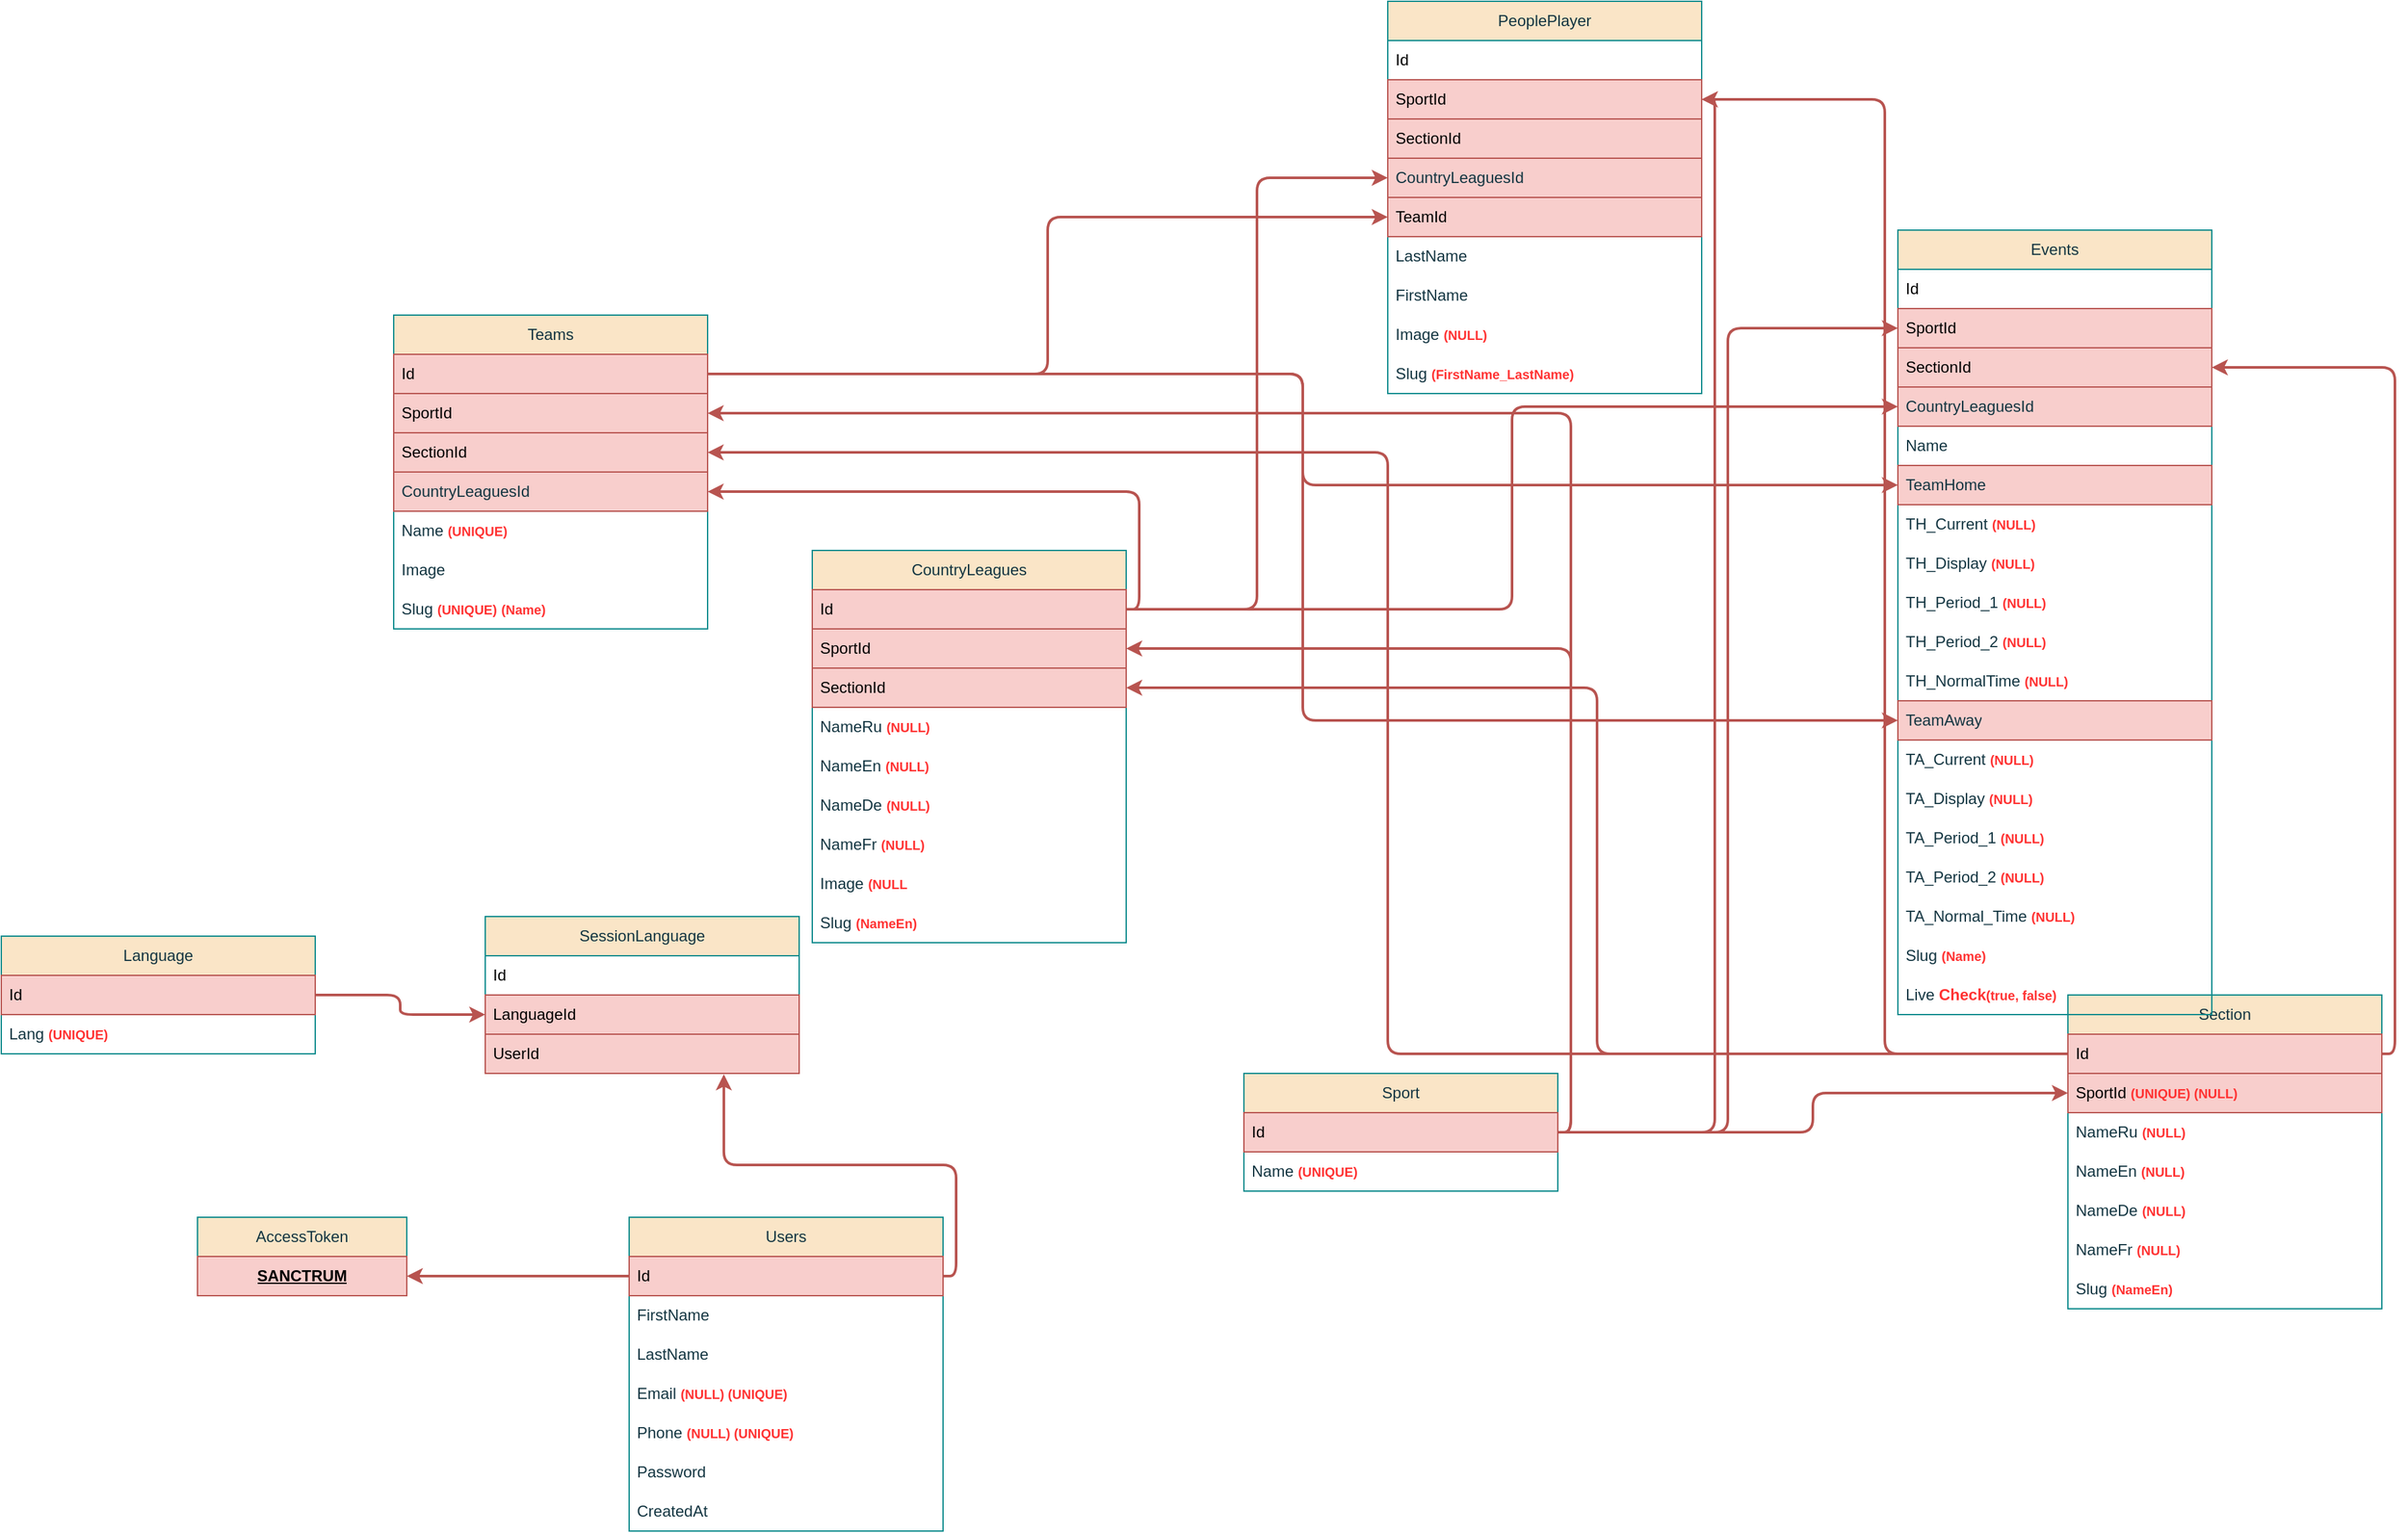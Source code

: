 <mxfile pages="4">
    <diagram name="Схема базы данных" id="Nvm6o8eVnUkGgK_n68C2">
        <mxGraphModel dx="3126" dy="1672" grid="1" gridSize="10" guides="1" tooltips="1" connect="1" arrows="1" fold="1" page="1" pageScale="1" pageWidth="827" pageHeight="1169" math="0" shadow="0">
            <root>
                <mxCell id="0"/>
                <mxCell id="1" parent="0"/>
                <mxCell id="F2bPdOTJsKotyRC2cCId-1" value="Users" style="swimlane;fontStyle=0;childLayout=stackLayout;horizontal=1;startSize=30;horizontalStack=0;resizeParent=1;resizeParentMax=0;resizeLast=0;collapsible=1;marginBottom=0;whiteSpace=wrap;html=1;labelBackgroundColor=none;fillColor=#FAE5C7;strokeColor=#0F8B8D;fontColor=#143642;" parent="1" vertex="1">
                    <mxGeometry x="-530" y="580" width="240" height="240" as="geometry"/>
                </mxCell>
                <mxCell id="F2bPdOTJsKotyRC2cCId-2" value="Id" style="text;strokeColor=#b85450;fillColor=#f8cecc;align=left;verticalAlign=middle;spacingLeft=4;spacingRight=4;overflow=hidden;points=[[0,0.5],[1,0.5]];portConstraint=eastwest;rotatable=0;whiteSpace=wrap;html=1;labelBackgroundColor=none;" parent="F2bPdOTJsKotyRC2cCId-1" vertex="1">
                    <mxGeometry y="30" width="240" height="30" as="geometry"/>
                </mxCell>
                <mxCell id="F2bPdOTJsKotyRC2cCId-3" value="FirstName" style="text;strokeColor=none;fillColor=none;align=left;verticalAlign=middle;spacingLeft=4;spacingRight=4;overflow=hidden;points=[[0,0.5],[1,0.5]];portConstraint=eastwest;rotatable=0;whiteSpace=wrap;html=1;labelBackgroundColor=none;fontColor=#143642;" parent="F2bPdOTJsKotyRC2cCId-1" vertex="1">
                    <mxGeometry y="60" width="240" height="30" as="geometry"/>
                </mxCell>
                <mxCell id="F2bPdOTJsKotyRC2cCId-4" value="LastName" style="text;strokeColor=none;fillColor=none;align=left;verticalAlign=middle;spacingLeft=4;spacingRight=4;overflow=hidden;points=[[0,0.5],[1,0.5]];portConstraint=eastwest;rotatable=0;whiteSpace=wrap;html=1;labelBackgroundColor=none;fontColor=#143642;" parent="F2bPdOTJsKotyRC2cCId-1" vertex="1">
                    <mxGeometry y="90" width="240" height="30" as="geometry"/>
                </mxCell>
                <mxCell id="F2bPdOTJsKotyRC2cCId-5" value="Email&amp;nbsp;&lt;b style=&quot;border-color: var(--border-color); color: rgb(255, 51, 51); font-size: 10px;&quot;&gt;(NULL)&amp;nbsp;&lt;/b&gt;&lt;b style=&quot;border-color: var(--border-color); color: rgb(255, 51, 51); font-size: 10px;&quot;&gt;(UNIQUE)&lt;/b&gt;" style="text;strokeColor=none;fillColor=none;align=left;verticalAlign=middle;spacingLeft=4;spacingRight=4;overflow=hidden;points=[[0,0.5],[1,0.5]];portConstraint=eastwest;rotatable=0;whiteSpace=wrap;html=1;labelBackgroundColor=none;fontColor=#143642;" parent="F2bPdOTJsKotyRC2cCId-1" vertex="1">
                    <mxGeometry y="120" width="240" height="30" as="geometry"/>
                </mxCell>
                <mxCell id="F2bPdOTJsKotyRC2cCId-6" value="Phone &lt;font color=&quot;#ff3333&quot; style=&quot;font-size: 10px;&quot;&gt;&lt;b&gt;(NULL)&amp;nbsp;&lt;/b&gt;&lt;/font&gt;&lt;b style=&quot;border-color: var(--border-color); color: rgb(255, 51, 51); font-size: 10px;&quot;&gt;(UNIQUE)&lt;/b&gt;" style="text;strokeColor=none;fillColor=none;align=left;verticalAlign=middle;spacingLeft=4;spacingRight=4;overflow=hidden;points=[[0,0.5],[1,0.5]];portConstraint=eastwest;rotatable=0;whiteSpace=wrap;html=1;labelBackgroundColor=none;fontColor=#143642;" parent="F2bPdOTJsKotyRC2cCId-1" vertex="1">
                    <mxGeometry y="150" width="240" height="30" as="geometry"/>
                </mxCell>
                <mxCell id="F2bPdOTJsKotyRC2cCId-8" value="Password" style="text;strokeColor=none;fillColor=none;align=left;verticalAlign=middle;spacingLeft=4;spacingRight=4;overflow=hidden;points=[[0,0.5],[1,0.5]];portConstraint=eastwest;rotatable=0;whiteSpace=wrap;html=1;labelBackgroundColor=none;fontColor=#143642;" parent="F2bPdOTJsKotyRC2cCId-1" vertex="1">
                    <mxGeometry y="180" width="240" height="30" as="geometry"/>
                </mxCell>
                <mxCell id="F2bPdOTJsKotyRC2cCId-10" value="CreatedAt" style="text;strokeColor=none;fillColor=none;align=left;verticalAlign=middle;spacingLeft=4;spacingRight=4;overflow=hidden;points=[[0,0.5],[1,0.5]];portConstraint=eastwest;rotatable=0;whiteSpace=wrap;html=1;labelBackgroundColor=none;fontColor=#143642;" parent="F2bPdOTJsKotyRC2cCId-1" vertex="1">
                    <mxGeometry y="210" width="240" height="30" as="geometry"/>
                </mxCell>
                <mxCell id="F2bPdOTJsKotyRC2cCId-11" value="AccessToken" style="swimlane;fontStyle=0;childLayout=stackLayout;horizontal=1;startSize=30;horizontalStack=0;resizeParent=1;resizeParentMax=0;resizeLast=0;collapsible=1;marginBottom=0;whiteSpace=wrap;html=1;labelBackgroundColor=none;fillColor=#FAE5C7;strokeColor=#0F8B8D;fontColor=#143642;" parent="1" vertex="1">
                    <mxGeometry x="-860" y="580" width="160" height="60" as="geometry"/>
                </mxCell>
                <mxCell id="F2bPdOTJsKotyRC2cCId-12" value="&lt;b&gt;&lt;u&gt;SANCTRUM&lt;/u&gt;&lt;/b&gt;" style="text;strokeColor=#b85450;fillColor=#f8cecc;align=center;verticalAlign=middle;spacingLeft=4;spacingRight=4;overflow=hidden;points=[[0,0.5],[1,0.5]];portConstraint=eastwest;rotatable=0;whiteSpace=wrap;html=1;labelBackgroundColor=none;" parent="F2bPdOTJsKotyRC2cCId-11" vertex="1">
                    <mxGeometry y="30" width="160" height="30" as="geometry"/>
                </mxCell>
                <mxCell id="F2bPdOTJsKotyRC2cCId-21" style="edgeStyle=orthogonalEdgeStyle;rounded=0;orthogonalLoop=1;jettySize=auto;html=1;exitX=0;exitY=0.5;exitDx=0;exitDy=0;entryX=1;entryY=0.75;entryDx=0;entryDy=0;strokeColor=#b85450;fontColor=#143642;fillColor=#f8cecc;strokeWidth=2;" parent="1" source="F2bPdOTJsKotyRC2cCId-2" target="F2bPdOTJsKotyRC2cCId-11" edge="1">
                    <mxGeometry relative="1" as="geometry"/>
                </mxCell>
                <mxCell id="dfFzqWkU713ZOe9GPq0m-2" value="CountryLeagues" style="swimlane;fontStyle=0;childLayout=stackLayout;horizontal=1;startSize=30;horizontalStack=0;resizeParent=1;resizeParentMax=0;resizeLast=0;collapsible=1;marginBottom=0;whiteSpace=wrap;html=1;labelBackgroundColor=none;fillColor=#FAE5C7;strokeColor=#0F8B8D;fontColor=#143642;" parent="1" vertex="1">
                    <mxGeometry x="-390" y="70" width="240" height="300" as="geometry"/>
                </mxCell>
                <mxCell id="dfFzqWkU713ZOe9GPq0m-3" value="Id" style="text;strokeColor=#b85450;fillColor=#f8cecc;align=left;verticalAlign=middle;spacingLeft=4;spacingRight=4;overflow=hidden;points=[[0,0.5],[1,0.5]];portConstraint=eastwest;rotatable=0;whiteSpace=wrap;html=1;labelBackgroundColor=none;" parent="dfFzqWkU713ZOe9GPq0m-2" vertex="1">
                    <mxGeometry y="30" width="240" height="30" as="geometry"/>
                </mxCell>
                <mxCell id="61" value="SportId" style="text;strokeColor=#b85450;fillColor=#f8cecc;align=left;verticalAlign=middle;spacingLeft=4;spacingRight=4;overflow=hidden;points=[[0,0.5],[1,0.5]];portConstraint=eastwest;rotatable=0;whiteSpace=wrap;html=1;labelBackgroundColor=none;" parent="dfFzqWkU713ZOe9GPq0m-2" vertex="1">
                    <mxGeometry y="60" width="240" height="30" as="geometry"/>
                </mxCell>
                <mxCell id="38" value="SectionId" style="text;strokeColor=#b85450;fillColor=#f8cecc;align=left;verticalAlign=middle;spacingLeft=4;spacingRight=4;overflow=hidden;points=[[0,0.5],[1,0.5]];portConstraint=eastwest;rotatable=0;whiteSpace=wrap;html=1;labelBackgroundColor=none;" parent="dfFzqWkU713ZOe9GPq0m-2" vertex="1">
                    <mxGeometry y="90" width="240" height="30" as="geometry"/>
                </mxCell>
                <mxCell id="dfFzqWkU713ZOe9GPq0m-4" value="NameRu&amp;nbsp;&lt;b style=&quot;border-color: var(--border-color); color: rgb(255, 51, 51); font-size: 10px;&quot;&gt;(NULL)&lt;/b&gt;" style="text;strokeColor=none;fillColor=none;align=left;verticalAlign=middle;spacingLeft=4;spacingRight=4;overflow=hidden;points=[[0,0.5],[1,0.5]];portConstraint=eastwest;rotatable=0;whiteSpace=wrap;html=1;labelBackgroundColor=none;fontColor=#143642;" parent="dfFzqWkU713ZOe9GPq0m-2" vertex="1">
                    <mxGeometry y="120" width="240" height="30" as="geometry"/>
                </mxCell>
                <mxCell id="dfFzqWkU713ZOe9GPq0m-12" value="NameEn&amp;nbsp;&lt;b style=&quot;border-color: var(--border-color); color: rgb(255, 51, 51); font-size: 10px;&quot;&gt;(NULL)&lt;/b&gt;" style="text;strokeColor=none;fillColor=none;align=left;verticalAlign=middle;spacingLeft=4;spacingRight=4;overflow=hidden;points=[[0,0.5],[1,0.5]];portConstraint=eastwest;rotatable=0;whiteSpace=wrap;html=1;labelBackgroundColor=none;fontColor=#143642;" parent="dfFzqWkU713ZOe9GPq0m-2" vertex="1">
                    <mxGeometry y="150" width="240" height="30" as="geometry"/>
                </mxCell>
                <mxCell id="80" value="NameDe&amp;nbsp;&lt;b style=&quot;border-color: var(--border-color); color: rgb(255, 51, 51); font-size: 10px;&quot;&gt;(NULL)&lt;/b&gt;" style="text;strokeColor=none;fillColor=none;align=left;verticalAlign=middle;spacingLeft=4;spacingRight=4;overflow=hidden;points=[[0,0.5],[1,0.5]];portConstraint=eastwest;rotatable=0;whiteSpace=wrap;html=1;labelBackgroundColor=none;fontColor=#143642;" vertex="1" parent="dfFzqWkU713ZOe9GPq0m-2">
                    <mxGeometry y="180" width="240" height="30" as="geometry"/>
                </mxCell>
                <mxCell id="81" value="NameFr&amp;nbsp;&lt;b style=&quot;border-color: var(--border-color); color: rgb(255, 51, 51); font-size: 10px;&quot;&gt;(NULL)&lt;/b&gt;" style="text;strokeColor=none;fillColor=none;align=left;verticalAlign=middle;spacingLeft=4;spacingRight=4;overflow=hidden;points=[[0,0.5],[1,0.5]];portConstraint=eastwest;rotatable=0;whiteSpace=wrap;html=1;labelBackgroundColor=none;fontColor=#143642;" vertex="1" parent="dfFzqWkU713ZOe9GPq0m-2">
                    <mxGeometry y="210" width="240" height="30" as="geometry"/>
                </mxCell>
                <mxCell id="dfFzqWkU713ZOe9GPq0m-5" value="Image&amp;nbsp;&lt;b style=&quot;border-color: var(--border-color); color: rgb(255, 51, 51); font-size: 10px;&quot;&gt;(NULL&lt;/b&gt;" style="text;strokeColor=none;fillColor=none;align=left;verticalAlign=middle;spacingLeft=4;spacingRight=4;overflow=hidden;points=[[0,0.5],[1,0.5]];portConstraint=eastwest;rotatable=0;whiteSpace=wrap;html=1;labelBackgroundColor=none;fontColor=#143642;" parent="dfFzqWkU713ZOe9GPq0m-2" vertex="1">
                    <mxGeometry y="240" width="240" height="30" as="geometry"/>
                </mxCell>
                <mxCell id="dfFzqWkU713ZOe9GPq0m-13" value="Slug&amp;nbsp;&lt;b style=&quot;border-color: var(--border-color); color: rgb(255, 51, 51); font-size: 10px;&quot;&gt;(NameEn)&lt;/b&gt;" style="text;strokeColor=none;fillColor=none;align=left;verticalAlign=middle;spacingLeft=4;spacingRight=4;overflow=hidden;points=[[0,0.5],[1,0.5]];portConstraint=eastwest;rotatable=0;whiteSpace=wrap;html=1;labelBackgroundColor=none;fontColor=#143642;" parent="dfFzqWkU713ZOe9GPq0m-2" vertex="1">
                    <mxGeometry y="270" width="240" height="30" as="geometry"/>
                </mxCell>
                <mxCell id="2" value="Section" style="swimlane;fontStyle=0;childLayout=stackLayout;horizontal=1;startSize=30;horizontalStack=0;resizeParent=1;resizeParentMax=0;resizeLast=0;collapsible=1;marginBottom=0;whiteSpace=wrap;html=1;labelBackgroundColor=none;fillColor=#FAE5C7;strokeColor=#0F8B8D;fontColor=#143642;" parent="1" vertex="1">
                    <mxGeometry x="570" y="410" width="240" height="240" as="geometry"/>
                </mxCell>
                <mxCell id="3" value="Id" style="text;align=left;verticalAlign=middle;spacingLeft=4;spacingRight=4;overflow=hidden;points=[[0,0.5],[1,0.5]];portConstraint=eastwest;rotatable=0;whiteSpace=wrap;html=1;labelBackgroundColor=none;fillColor=#f8cecc;strokeColor=#b85450;" parent="2" vertex="1">
                    <mxGeometry y="30" width="240" height="30" as="geometry"/>
                </mxCell>
                <mxCell id="25" value="SportId&amp;nbsp;&lt;b style=&quot;border-color: var(--border-color); color: rgb(255, 51, 51); font-size: 10px;&quot;&gt;(UNIQUE) (NULL)&lt;/b&gt;" style="text;strokeColor=#b85450;fillColor=#f8cecc;align=left;verticalAlign=middle;spacingLeft=4;spacingRight=4;overflow=hidden;points=[[0,0.5],[1,0.5]];portConstraint=eastwest;rotatable=0;whiteSpace=wrap;html=1;labelBackgroundColor=none;" parent="2" vertex="1">
                    <mxGeometry y="60" width="240" height="30" as="geometry"/>
                </mxCell>
                <mxCell id="5" value="NameRu&amp;nbsp;&lt;b style=&quot;border-color: var(--border-color); color: rgb(255, 51, 51); font-size: 10px;&quot;&gt;(NULL)&lt;/b&gt;" style="text;strokeColor=none;fillColor=none;align=left;verticalAlign=middle;spacingLeft=4;spacingRight=4;overflow=hidden;points=[[0,0.5],[1,0.5]];portConstraint=eastwest;rotatable=0;whiteSpace=wrap;html=1;labelBackgroundColor=none;fontColor=#143642;" parent="2" vertex="1">
                    <mxGeometry y="90" width="240" height="30" as="geometry"/>
                </mxCell>
                <mxCell id="8" value="NameEn&amp;nbsp;&lt;b style=&quot;border-color: var(--border-color); color: rgb(255, 51, 51); font-size: 10px;&quot;&gt;(NULL)&lt;/b&gt;" style="text;strokeColor=none;fillColor=none;align=left;verticalAlign=middle;spacingLeft=4;spacingRight=4;overflow=hidden;points=[[0,0.5],[1,0.5]];portConstraint=eastwest;rotatable=0;whiteSpace=wrap;html=1;labelBackgroundColor=none;fontColor=#143642;" parent="2" vertex="1">
                    <mxGeometry y="120" width="240" height="30" as="geometry"/>
                </mxCell>
                <mxCell id="10" value="NameDe&amp;nbsp;&lt;b style=&quot;border-color: var(--border-color); color: rgb(255, 51, 51); font-size: 10px;&quot;&gt;(NULL)&lt;/b&gt;" style="text;strokeColor=none;fillColor=none;align=left;verticalAlign=middle;spacingLeft=4;spacingRight=4;overflow=hidden;points=[[0,0.5],[1,0.5]];portConstraint=eastwest;rotatable=0;whiteSpace=wrap;html=1;labelBackgroundColor=none;fontColor=#143642;" parent="2" vertex="1">
                    <mxGeometry y="150" width="240" height="30" as="geometry"/>
                </mxCell>
                <mxCell id="9" value="NameFr&amp;nbsp;&lt;b style=&quot;border-color: var(--border-color); color: rgb(255, 51, 51); font-size: 10px;&quot;&gt;(NULL)&lt;/b&gt;" style="text;strokeColor=none;fillColor=none;align=left;verticalAlign=middle;spacingLeft=4;spacingRight=4;overflow=hidden;points=[[0,0.5],[1,0.5]];portConstraint=eastwest;rotatable=0;whiteSpace=wrap;html=1;labelBackgroundColor=none;fontColor=#143642;" parent="2" vertex="1">
                    <mxGeometry y="180" width="240" height="30" as="geometry"/>
                </mxCell>
                <mxCell id="7" value="Slug&amp;nbsp;&lt;b style=&quot;border-color: var(--border-color); color: rgb(255, 51, 51); font-size: 10px;&quot;&gt;(NameEn)&lt;/b&gt;" style="text;strokeColor=none;fillColor=none;align=left;verticalAlign=middle;spacingLeft=4;spacingRight=4;overflow=hidden;points=[[0,0.5],[1,0.5]];portConstraint=eastwest;rotatable=0;whiteSpace=wrap;html=1;labelBackgroundColor=none;fontColor=#143642;" parent="2" vertex="1">
                    <mxGeometry y="210" width="240" height="30" as="geometry"/>
                </mxCell>
                <mxCell id="11" value="Language" style="swimlane;fontStyle=0;childLayout=stackLayout;horizontal=1;startSize=30;horizontalStack=0;resizeParent=1;resizeParentMax=0;resizeLast=0;collapsible=1;marginBottom=0;whiteSpace=wrap;html=1;labelBackgroundColor=none;fillColor=#FAE5C7;strokeColor=#0F8B8D;fontColor=#143642;" parent="1" vertex="1">
                    <mxGeometry x="-1010" y="365" width="240" height="90" as="geometry"/>
                </mxCell>
                <mxCell id="12" value="Id" style="text;strokeColor=#b85450;fillColor=#f8cecc;align=left;verticalAlign=middle;spacingLeft=4;spacingRight=4;overflow=hidden;points=[[0,0.5],[1,0.5]];portConstraint=eastwest;rotatable=0;whiteSpace=wrap;html=1;labelBackgroundColor=none;" parent="11" vertex="1">
                    <mxGeometry y="30" width="240" height="30" as="geometry"/>
                </mxCell>
                <mxCell id="13" value="Lang&amp;nbsp;&lt;b style=&quot;border-color: var(--border-color); color: rgb(255, 51, 51); font-size: 10px;&quot;&gt;(UNIQUE)&lt;/b&gt;" style="text;strokeColor=none;fillColor=none;align=left;verticalAlign=middle;spacingLeft=4;spacingRight=4;overflow=hidden;points=[[0,0.5],[1,0.5]];portConstraint=eastwest;rotatable=0;whiteSpace=wrap;html=1;labelBackgroundColor=none;fontColor=#143642;" parent="11" vertex="1">
                    <mxGeometry y="60" width="240" height="30" as="geometry"/>
                </mxCell>
                <mxCell id="27" style="edgeStyle=elbowEdgeStyle;html=1;exitX=1;exitY=0.5;exitDx=0;exitDy=0;entryX=0;entryY=0.5;entryDx=0;entryDy=0;fillColor=#f8cecc;strokeColor=#b85450;strokeWidth=2;" parent="1" source="18" target="25" edge="1">
                    <mxGeometry relative="1" as="geometry"/>
                </mxCell>
                <mxCell id="62" style="edgeStyle=orthogonalEdgeStyle;html=1;exitX=1;exitY=0.5;exitDx=0;exitDy=0;entryX=1;entryY=0.5;entryDx=0;entryDy=0;fillColor=#f8cecc;strokeColor=#b85450;strokeWidth=2;" parent="1" source="18" target="61" edge="1">
                    <mxGeometry relative="1" as="geometry"/>
                </mxCell>
                <mxCell id="63" style="edgeStyle=orthogonalEdgeStyle;html=1;exitX=1;exitY=0.5;exitDx=0;exitDy=0;entryX=0;entryY=0.5;entryDx=0;entryDy=0;fillColor=#f8cecc;strokeColor=#b85450;strokeWidth=2;" parent="1" source="18" target="60" edge="1">
                    <mxGeometry relative="1" as="geometry"/>
                </mxCell>
                <mxCell id="65" style="edgeStyle=orthogonalEdgeStyle;html=1;exitX=1;exitY=0.5;exitDx=0;exitDy=0;entryX=1;entryY=0.5;entryDx=0;entryDy=0;fillColor=#f8cecc;strokeColor=#b85450;strokeWidth=2;" parent="1" source="18" target="64" edge="1">
                    <mxGeometry relative="1" as="geometry"/>
                </mxCell>
                <mxCell id="18" value="Sport" style="swimlane;fontStyle=0;childLayout=stackLayout;horizontal=1;startSize=30;horizontalStack=0;resizeParent=1;resizeParentMax=0;resizeLast=0;collapsible=1;marginBottom=0;whiteSpace=wrap;html=1;labelBackgroundColor=none;fillColor=#FAE5C7;strokeColor=#0F8B8D;fontColor=#143642;" parent="1" vertex="1">
                    <mxGeometry x="-60" y="470" width="240" height="90" as="geometry"/>
                </mxCell>
                <mxCell id="19" value="Id" style="text;strokeColor=#b85450;fillColor=#f8cecc;align=left;verticalAlign=middle;spacingLeft=4;spacingRight=4;overflow=hidden;points=[[0,0.5],[1,0.5]];portConstraint=eastwest;rotatable=0;whiteSpace=wrap;html=1;labelBackgroundColor=none;" parent="18" vertex="1">
                    <mxGeometry y="30" width="240" height="30" as="geometry"/>
                </mxCell>
                <mxCell id="20" value="Name&amp;nbsp;&lt;b style=&quot;border-color: var(--border-color); color: rgb(255, 51, 51); font-size: 10px;&quot;&gt;(UNIQUE)&lt;/b&gt;" style="text;strokeColor=none;fillColor=none;align=left;verticalAlign=middle;spacingLeft=4;spacingRight=4;overflow=hidden;points=[[0,0.5],[1,0.5]];portConstraint=eastwest;rotatable=0;whiteSpace=wrap;html=1;labelBackgroundColor=none;fontColor=#143642;" parent="18" vertex="1">
                    <mxGeometry y="60" width="240" height="30" as="geometry"/>
                </mxCell>
                <mxCell id="28" value="SessionLanguage" style="swimlane;fontStyle=0;childLayout=stackLayout;horizontal=1;startSize=30;horizontalStack=0;resizeParent=1;resizeParentMax=0;resizeLast=0;collapsible=1;marginBottom=0;whiteSpace=wrap;html=1;labelBackgroundColor=none;fillColor=#FAE5C7;strokeColor=#0F8B8D;fontColor=#143642;" parent="1" vertex="1">
                    <mxGeometry x="-640" y="350" width="240" height="120" as="geometry"/>
                </mxCell>
                <mxCell id="29" value="Id" style="text;align=left;verticalAlign=middle;spacingLeft=4;spacingRight=4;overflow=hidden;points=[[0,0.5],[1,0.5]];portConstraint=eastwest;rotatable=0;whiteSpace=wrap;html=1;labelBackgroundColor=none;" parent="28" vertex="1">
                    <mxGeometry y="30" width="240" height="30" as="geometry"/>
                </mxCell>
                <mxCell id="30" value="LanguageId" style="text;strokeColor=#b85450;fillColor=#f8cecc;align=left;verticalAlign=middle;spacingLeft=4;spacingRight=4;overflow=hidden;points=[[0,0.5],[1,0.5]];portConstraint=eastwest;rotatable=0;whiteSpace=wrap;html=1;labelBackgroundColor=none;" parent="28" vertex="1">
                    <mxGeometry y="60" width="240" height="30" as="geometry"/>
                </mxCell>
                <mxCell id="34" value="UserId" style="text;strokeColor=#b85450;fillColor=#f8cecc;align=left;verticalAlign=middle;spacingLeft=4;spacingRight=4;overflow=hidden;points=[[0,0.5],[1,0.5]];portConstraint=eastwest;rotatable=0;whiteSpace=wrap;html=1;labelBackgroundColor=none;" parent="28" vertex="1">
                    <mxGeometry y="90" width="240" height="30" as="geometry"/>
                </mxCell>
                <mxCell id="35" style="edgeStyle=elbowEdgeStyle;html=1;exitX=1;exitY=0.5;exitDx=0;exitDy=0;entryX=0;entryY=0.5;entryDx=0;entryDy=0;fillColor=#f8cecc;strokeColor=#b85450;strokeWidth=2;" parent="1" source="12" target="30" edge="1">
                    <mxGeometry relative="1" as="geometry"/>
                </mxCell>
                <mxCell id="37" style="edgeStyle=orthogonalEdgeStyle;html=1;exitX=1;exitY=0.5;exitDx=0;exitDy=0;entryX=0.76;entryY=1.021;entryDx=0;entryDy=0;entryPerimeter=0;fillColor=#f8cecc;strokeColor=#b85450;strokeWidth=2;" parent="1" source="F2bPdOTJsKotyRC2cCId-2" target="34" edge="1">
                    <mxGeometry relative="1" as="geometry">
                        <mxPoint x="-130" y="625" as="targetPoint"/>
                    </mxGeometry>
                </mxCell>
                <mxCell id="40" value="Events" style="swimlane;fontStyle=0;childLayout=stackLayout;horizontal=1;startSize=30;horizontalStack=0;resizeParent=1;resizeParentMax=0;resizeLast=0;collapsible=1;marginBottom=0;whiteSpace=wrap;html=1;labelBackgroundColor=none;fillColor=#FAE5C7;strokeColor=#0F8B8D;fontColor=#143642;" parent="1" vertex="1">
                    <mxGeometry x="440" y="-175" width="240" height="600" as="geometry"/>
                </mxCell>
                <mxCell id="41" value="Id" style="text;align=left;verticalAlign=middle;spacingLeft=4;spacingRight=4;overflow=hidden;points=[[0,0.5],[1,0.5]];portConstraint=eastwest;rotatable=0;whiteSpace=wrap;html=1;labelBackgroundColor=none;" parent="40" vertex="1">
                    <mxGeometry y="30" width="240" height="30" as="geometry"/>
                </mxCell>
                <mxCell id="60" value="SportId" style="text;strokeColor=#b85450;fillColor=#f8cecc;align=left;verticalAlign=middle;spacingLeft=4;spacingRight=4;overflow=hidden;points=[[0,0.5],[1,0.5]];portConstraint=eastwest;rotatable=0;whiteSpace=wrap;html=1;labelBackgroundColor=none;" parent="40" vertex="1">
                    <mxGeometry y="60" width="240" height="30" as="geometry"/>
                </mxCell>
                <mxCell id="42" value="SectionId" style="text;strokeColor=#b85450;fillColor=#f8cecc;align=left;verticalAlign=middle;spacingLeft=4;spacingRight=4;overflow=hidden;points=[[0,0.5],[1,0.5]];portConstraint=eastwest;rotatable=0;whiteSpace=wrap;html=1;labelBackgroundColor=none;" parent="40" vertex="1">
                    <mxGeometry y="90" width="240" height="30" as="geometry"/>
                </mxCell>
                <mxCell id="pPv2Nf8KIvKuIi2E_ghU-100" value="&lt;span style=&quot;color: rgb(20, 54, 66); text-align: center;&quot;&gt;CountryLeaguesId&lt;/span&gt;" style="text;strokeColor=#b85450;fillColor=#f8cecc;align=left;verticalAlign=middle;spacingLeft=4;spacingRight=4;overflow=hidden;points=[[0,0.5],[1,0.5]];portConstraint=eastwest;rotatable=0;whiteSpace=wrap;html=1;labelBackgroundColor=none;" vertex="1" parent="40">
                    <mxGeometry y="120" width="240" height="30" as="geometry"/>
                </mxCell>
                <mxCell id="43" value="Name" style="text;strokeColor=none;fillColor=none;align=left;verticalAlign=middle;spacingLeft=4;spacingRight=4;overflow=hidden;points=[[0,0.5],[1,0.5]];portConstraint=eastwest;rotatable=0;whiteSpace=wrap;html=1;labelBackgroundColor=none;fontColor=#143642;" parent="40" vertex="1">
                    <mxGeometry y="150" width="240" height="30" as="geometry"/>
                </mxCell>
                <mxCell id="48" value="&lt;span style=&quot;color: rgb(20, 54, 66); text-align: center;&quot;&gt;TeamHome&lt;/span&gt;" style="text;strokeColor=#b85450;fillColor=#f8cecc;align=left;verticalAlign=middle;spacingLeft=4;spacingRight=4;overflow=hidden;points=[[0,0.5],[1,0.5]];portConstraint=eastwest;rotatable=0;whiteSpace=wrap;html=1;labelBackgroundColor=none;" parent="40" vertex="1">
                    <mxGeometry y="180" width="240" height="30" as="geometry"/>
                </mxCell>
                <mxCell id="pPv2Nf8KIvKuIi2E_ghU-86" value="TH_Current&lt;b style=&quot;border-color: var(--border-color);&quot;&gt;&lt;font style=&quot;border-color: var(--border-color);&quot; color=&quot;#ff3333&quot;&gt;&amp;nbsp;&lt;font style=&quot;border-color: var(--border-color); font-size: 10px;&quot;&gt;(NULL)&lt;/font&gt;&lt;/font&gt;&lt;/b&gt;" style="text;strokeColor=none;fillColor=none;align=left;verticalAlign=middle;spacingLeft=4;spacingRight=4;overflow=hidden;points=[[0,0.5],[1,0.5]];portConstraint=eastwest;rotatable=0;whiteSpace=wrap;html=1;labelBackgroundColor=none;fontColor=#143642;" vertex="1" parent="40">
                    <mxGeometry y="210" width="240" height="30" as="geometry"/>
                </mxCell>
                <mxCell id="pPv2Nf8KIvKuIi2E_ghU-87" value="TH_Display&amp;nbsp;&lt;b style=&quot;border-color: var(--border-color);&quot;&gt;&lt;font style=&quot;border-color: var(--border-color);&quot; color=&quot;#ff3333&quot;&gt;&lt;font style=&quot;border-color: var(--border-color); font-size: 10px;&quot;&gt;(NULL)&lt;/font&gt;&lt;/font&gt;&lt;/b&gt;" style="text;strokeColor=none;fillColor=none;align=left;verticalAlign=middle;spacingLeft=4;spacingRight=4;overflow=hidden;points=[[0,0.5],[1,0.5]];portConstraint=eastwest;rotatable=0;whiteSpace=wrap;html=1;labelBackgroundColor=none;fontColor=#143642;" vertex="1" parent="40">
                    <mxGeometry y="240" width="240" height="30" as="geometry"/>
                </mxCell>
                <mxCell id="pPv2Nf8KIvKuIi2E_ghU-88" value="TH_Period_1&amp;nbsp;&lt;b style=&quot;border-color: var(--border-color);&quot;&gt;&lt;font style=&quot;border-color: var(--border-color);&quot; color=&quot;#ff3333&quot;&gt;&lt;font style=&quot;border-color: var(--border-color); font-size: 10px;&quot;&gt;(NULL)&lt;/font&gt;&lt;/font&gt;&lt;/b&gt;" style="text;strokeColor=none;fillColor=none;align=left;verticalAlign=middle;spacingLeft=4;spacingRight=4;overflow=hidden;points=[[0,0.5],[1,0.5]];portConstraint=eastwest;rotatable=0;whiteSpace=wrap;html=1;labelBackgroundColor=none;fontColor=#143642;" vertex="1" parent="40">
                    <mxGeometry y="270" width="240" height="30" as="geometry"/>
                </mxCell>
                <mxCell id="pPv2Nf8KIvKuIi2E_ghU-89" value="TH_Period_2&amp;nbsp;&lt;b style=&quot;border-color: var(--border-color);&quot;&gt;&lt;font style=&quot;border-color: var(--border-color);&quot; color=&quot;#ff3333&quot;&gt;&lt;font style=&quot;border-color: var(--border-color); font-size: 10px;&quot;&gt;(NULL)&lt;/font&gt;&lt;/font&gt;&lt;/b&gt;" style="text;strokeColor=none;fillColor=none;align=left;verticalAlign=middle;spacingLeft=4;spacingRight=4;overflow=hidden;points=[[0,0.5],[1,0.5]];portConstraint=eastwest;rotatable=0;whiteSpace=wrap;html=1;labelBackgroundColor=none;fontColor=#143642;" vertex="1" parent="40">
                    <mxGeometry y="300" width="240" height="30" as="geometry"/>
                </mxCell>
                <mxCell id="pPv2Nf8KIvKuIi2E_ghU-90" value="TH_NormalTime&amp;nbsp;&lt;b style=&quot;border-color: var(--border-color);&quot;&gt;&lt;font style=&quot;border-color: var(--border-color);&quot; color=&quot;#ff3333&quot;&gt;&lt;font style=&quot;border-color: var(--border-color); font-size: 10px;&quot;&gt;(NULL)&lt;/font&gt;&lt;/font&gt;&lt;/b&gt;" style="text;strokeColor=none;fillColor=none;align=left;verticalAlign=middle;spacingLeft=4;spacingRight=4;overflow=hidden;points=[[0,0.5],[1,0.5]];portConstraint=eastwest;rotatable=0;whiteSpace=wrap;html=1;labelBackgroundColor=none;fontColor=#143642;" vertex="1" parent="40">
                    <mxGeometry y="330" width="240" height="30" as="geometry"/>
                </mxCell>
                <mxCell id="82" value="&lt;span style=&quot;color: rgb(20, 54, 66); text-align: center;&quot;&gt;TeamAway&lt;/span&gt;" style="text;strokeColor=#b85450;fillColor=#f8cecc;align=left;verticalAlign=middle;spacingLeft=4;spacingRight=4;overflow=hidden;points=[[0,0.5],[1,0.5]];portConstraint=eastwest;rotatable=0;whiteSpace=wrap;html=1;labelBackgroundColor=none;" vertex="1" parent="40">
                    <mxGeometry y="360" width="240" height="30" as="geometry"/>
                </mxCell>
                <mxCell id="pPv2Nf8KIvKuIi2E_ghU-91" value="TA_Current&amp;nbsp;&lt;b style=&quot;border-color: var(--border-color);&quot;&gt;&lt;font style=&quot;border-color: var(--border-color);&quot; color=&quot;#ff3333&quot;&gt;&lt;font style=&quot;border-color: var(--border-color); font-size: 10px;&quot;&gt;(NULL)&lt;/font&gt;&lt;/font&gt;&lt;/b&gt;" style="text;strokeColor=none;fillColor=none;align=left;verticalAlign=middle;spacingLeft=4;spacingRight=4;overflow=hidden;points=[[0,0.5],[1,0.5]];portConstraint=eastwest;rotatable=0;whiteSpace=wrap;html=1;labelBackgroundColor=none;fontColor=#143642;" vertex="1" parent="40">
                    <mxGeometry y="390" width="240" height="30" as="geometry"/>
                </mxCell>
                <mxCell id="pPv2Nf8KIvKuIi2E_ghU-92" value="TA_Display&amp;nbsp;&lt;b style=&quot;border-color: var(--border-color);&quot;&gt;&lt;font style=&quot;border-color: var(--border-color);&quot; color=&quot;#ff3333&quot;&gt;&lt;font style=&quot;border-color: var(--border-color); font-size: 10px;&quot;&gt;(NULL)&lt;/font&gt;&lt;/font&gt;&lt;/b&gt;" style="text;strokeColor=none;fillColor=none;align=left;verticalAlign=middle;spacingLeft=4;spacingRight=4;overflow=hidden;points=[[0,0.5],[1,0.5]];portConstraint=eastwest;rotatable=0;whiteSpace=wrap;html=1;labelBackgroundColor=none;fontColor=#143642;" vertex="1" parent="40">
                    <mxGeometry y="420" width="240" height="30" as="geometry"/>
                </mxCell>
                <mxCell id="pPv2Nf8KIvKuIi2E_ghU-93" value="TA_Period_1&amp;nbsp;&lt;b style=&quot;border-color: var(--border-color);&quot;&gt;&lt;font style=&quot;border-color: var(--border-color);&quot; color=&quot;#ff3333&quot;&gt;&lt;font style=&quot;border-color: var(--border-color); font-size: 10px;&quot;&gt;(NULL)&lt;/font&gt;&lt;/font&gt;&lt;/b&gt;" style="text;strokeColor=none;fillColor=none;align=left;verticalAlign=middle;spacingLeft=4;spacingRight=4;overflow=hidden;points=[[0,0.5],[1,0.5]];portConstraint=eastwest;rotatable=0;whiteSpace=wrap;html=1;labelBackgroundColor=none;fontColor=#143642;" vertex="1" parent="40">
                    <mxGeometry y="450" width="240" height="30" as="geometry"/>
                </mxCell>
                <mxCell id="pPv2Nf8KIvKuIi2E_ghU-94" value="TA_Period_2&amp;nbsp;&lt;b style=&quot;border-color: var(--border-color);&quot;&gt;&lt;font style=&quot;border-color: var(--border-color);&quot; color=&quot;#ff3333&quot;&gt;&lt;font style=&quot;border-color: var(--border-color); font-size: 10px;&quot;&gt;(NULL)&lt;/font&gt;&lt;/font&gt;&lt;/b&gt;" style="text;strokeColor=none;fillColor=none;align=left;verticalAlign=middle;spacingLeft=4;spacingRight=4;overflow=hidden;points=[[0,0.5],[1,0.5]];portConstraint=eastwest;rotatable=0;whiteSpace=wrap;html=1;labelBackgroundColor=none;fontColor=#143642;" vertex="1" parent="40">
                    <mxGeometry y="480" width="240" height="30" as="geometry"/>
                </mxCell>
                <mxCell id="pPv2Nf8KIvKuIi2E_ghU-95" value="TA_Normal_Time&amp;nbsp;&lt;b style=&quot;border-color: var(--border-color);&quot;&gt;&lt;font style=&quot;border-color: var(--border-color);&quot; color=&quot;#ff3333&quot;&gt;&lt;font style=&quot;border-color: var(--border-color); font-size: 10px;&quot;&gt;(NULL)&lt;/font&gt;&lt;/font&gt;&lt;/b&gt;" style="text;strokeColor=none;fillColor=none;align=left;verticalAlign=middle;spacingLeft=4;spacingRight=4;overflow=hidden;points=[[0,0.5],[1,0.5]];portConstraint=eastwest;rotatable=0;whiteSpace=wrap;html=1;labelBackgroundColor=none;fontColor=#143642;" vertex="1" parent="40">
                    <mxGeometry y="510" width="240" height="30" as="geometry"/>
                </mxCell>
                <mxCell id="46" value="Slug&lt;b&gt;&lt;font color=&quot;#ff3333&quot;&gt; &lt;font style=&quot;font-size: 10px;&quot;&gt;(Name)&lt;/font&gt;&lt;/font&gt;&lt;/b&gt;" style="text;strokeColor=none;fillColor=none;align=left;verticalAlign=middle;spacingLeft=4;spacingRight=4;overflow=hidden;points=[[0,0.5],[1,0.5]];portConstraint=eastwest;rotatable=0;whiteSpace=wrap;html=1;labelBackgroundColor=none;fontColor=#143642;" parent="40" vertex="1">
                    <mxGeometry y="540" width="240" height="30" as="geometry"/>
                </mxCell>
                <mxCell id="pPv2Nf8KIvKuIi2E_ghU-96" value="&lt;font style=&quot;&quot;&gt;Live&lt;/font&gt;&lt;font style=&quot;font-weight: bold;&quot; color=&quot;#ff3333&quot;&gt; Check&lt;font style=&quot;font-size: 10px;&quot;&gt;(true, false)&lt;/font&gt;&lt;/font&gt;" style="text;strokeColor=none;fillColor=none;align=left;verticalAlign=middle;spacingLeft=4;spacingRight=4;overflow=hidden;points=[[0,0.5],[1,0.5]];portConstraint=eastwest;rotatable=0;whiteSpace=wrap;html=1;labelBackgroundColor=none;fontColor=#143642;" vertex="1" parent="40">
                    <mxGeometry y="570" width="240" height="30" as="geometry"/>
                </mxCell>
                <mxCell id="47" style="edgeStyle=orthogonalEdgeStyle;html=1;exitX=0;exitY=0.5;exitDx=0;exitDy=0;entryX=1;entryY=0.5;entryDx=0;entryDy=0;fillColor=#f8cecc;strokeColor=#b85450;strokeWidth=2;" parent="1" source="3" target="38" edge="1">
                    <mxGeometry relative="1" as="geometry"/>
                </mxCell>
                <mxCell id="52" style="edgeStyle=orthogonalEdgeStyle;html=1;exitX=1;exitY=0.5;exitDx=0;exitDy=0;fillColor=#f8cecc;strokeColor=#b85450;strokeWidth=2;" parent="1" source="3" target="42" edge="1">
                    <mxGeometry relative="1" as="geometry"/>
                </mxCell>
                <mxCell id="53" value="Teams" style="swimlane;fontStyle=0;childLayout=stackLayout;horizontal=1;startSize=30;horizontalStack=0;resizeParent=1;resizeParentMax=0;resizeLast=0;collapsible=1;marginBottom=0;whiteSpace=wrap;html=1;labelBackgroundColor=none;fillColor=#FAE5C7;strokeColor=#0F8B8D;fontColor=#143642;" parent="1" vertex="1">
                    <mxGeometry x="-710" y="-110" width="240" height="240" as="geometry"/>
                </mxCell>
                <mxCell id="54" value="Id" style="text;align=left;verticalAlign=middle;spacingLeft=4;spacingRight=4;overflow=hidden;points=[[0,0.5],[1,0.5]];portConstraint=eastwest;rotatable=0;whiteSpace=wrap;html=1;labelBackgroundColor=none;fillColor=#f8cecc;strokeColor=#b85450;" parent="53" vertex="1">
                    <mxGeometry y="30" width="240" height="30" as="geometry"/>
                </mxCell>
                <mxCell id="64" value="SportId" style="text;strokeColor=#b85450;fillColor=#f8cecc;align=left;verticalAlign=middle;spacingLeft=4;spacingRight=4;overflow=hidden;points=[[0,0.5],[1,0.5]];portConstraint=eastwest;rotatable=0;whiteSpace=wrap;html=1;labelBackgroundColor=none;" parent="53" vertex="1">
                    <mxGeometry y="60" width="240" height="30" as="geometry"/>
                </mxCell>
                <mxCell id="55" value="SectionId" style="text;strokeColor=#b85450;fillColor=#f8cecc;align=left;verticalAlign=middle;spacingLeft=4;spacingRight=4;overflow=hidden;points=[[0,0.5],[1,0.5]];portConstraint=eastwest;rotatable=0;whiteSpace=wrap;html=1;labelBackgroundColor=none;" parent="53" vertex="1">
                    <mxGeometry y="90" width="240" height="30" as="geometry"/>
                </mxCell>
                <mxCell id="56" value="&lt;span style=&quot;color: rgb(20, 54, 66); text-align: center;&quot;&gt;CountryLeaguesId&lt;/span&gt;" style="text;strokeColor=#b85450;fillColor=#f8cecc;align=left;verticalAlign=middle;spacingLeft=4;spacingRight=4;overflow=hidden;points=[[0,0.5],[1,0.5]];portConstraint=eastwest;rotatable=0;whiteSpace=wrap;html=1;labelBackgroundColor=none;" parent="53" vertex="1">
                    <mxGeometry y="120" width="240" height="30" as="geometry"/>
                </mxCell>
                <mxCell id="57" value="Name&amp;nbsp;&lt;b style=&quot;border-color: var(--border-color); color: rgb(255, 51, 51); font-size: 10px;&quot;&gt;(UNIQUE)&lt;/b&gt;" style="text;strokeColor=none;fillColor=none;align=left;verticalAlign=middle;spacingLeft=4;spacingRight=4;overflow=hidden;points=[[0,0.5],[1,0.5]];portConstraint=eastwest;rotatable=0;whiteSpace=wrap;html=1;labelBackgroundColor=none;fontColor=#143642;" parent="53" vertex="1">
                    <mxGeometry y="150" width="240" height="30" as="geometry"/>
                </mxCell>
                <mxCell id="58" value="Image" style="text;strokeColor=none;fillColor=none;align=left;verticalAlign=middle;spacingLeft=4;spacingRight=4;overflow=hidden;points=[[0,0.5],[1,0.5]];portConstraint=eastwest;rotatable=0;whiteSpace=wrap;html=1;labelBackgroundColor=none;fontColor=#143642;" parent="53" vertex="1">
                    <mxGeometry y="180" width="240" height="30" as="geometry"/>
                </mxCell>
                <mxCell id="59" value="Slug&amp;nbsp;&lt;b style=&quot;border-color: var(--border-color); color: rgb(255, 51, 51); font-size: 10px;&quot;&gt;(UNIQUE)&lt;/b&gt;&amp;nbsp;&lt;b style=&quot;border-color: var(--border-color); color: rgb(255, 51, 51); font-size: 10px;&quot;&gt;(Name)&lt;/b&gt;" style="text;strokeColor=none;fillColor=none;align=left;verticalAlign=middle;spacingLeft=4;spacingRight=4;overflow=hidden;points=[[0,0.5],[1,0.5]];portConstraint=eastwest;rotatable=0;whiteSpace=wrap;html=1;labelBackgroundColor=none;fontColor=#143642;" parent="53" vertex="1">
                    <mxGeometry y="210" width="240" height="30" as="geometry"/>
                </mxCell>
                <mxCell id="66" value="PeoplePlayer" style="swimlane;fontStyle=0;childLayout=stackLayout;horizontal=1;startSize=30;horizontalStack=0;resizeParent=1;resizeParentMax=0;resizeLast=0;collapsible=1;marginBottom=0;whiteSpace=wrap;html=1;labelBackgroundColor=none;fillColor=#FAE5C7;strokeColor=#0F8B8D;fontColor=#143642;" parent="1" vertex="1">
                    <mxGeometry x="50" y="-350" width="240" height="300" as="geometry"/>
                </mxCell>
                <mxCell id="67" value="Id" style="text;align=left;verticalAlign=middle;spacingLeft=4;spacingRight=4;overflow=hidden;points=[[0,0.5],[1,0.5]];portConstraint=eastwest;rotatable=0;whiteSpace=wrap;html=1;labelBackgroundColor=none;" parent="66" vertex="1">
                    <mxGeometry y="30" width="240" height="30" as="geometry"/>
                </mxCell>
                <mxCell id="70" value="SportId" style="text;strokeColor=#b85450;fillColor=#f8cecc;align=left;verticalAlign=middle;spacingLeft=4;spacingRight=4;overflow=hidden;points=[[0,0.5],[1,0.5]];portConstraint=eastwest;rotatable=0;whiteSpace=wrap;html=1;labelBackgroundColor=none;" parent="66" vertex="1">
                    <mxGeometry y="60" width="240" height="30" as="geometry"/>
                </mxCell>
                <mxCell id="68" value="SectionId" style="text;strokeColor=#b85450;fillColor=#f8cecc;align=left;verticalAlign=middle;spacingLeft=4;spacingRight=4;overflow=hidden;points=[[0,0.5],[1,0.5]];portConstraint=eastwest;rotatable=0;whiteSpace=wrap;html=1;labelBackgroundColor=none;" parent="66" vertex="1">
                    <mxGeometry y="90" width="240" height="30" as="geometry"/>
                </mxCell>
                <mxCell id="69" value="&lt;span style=&quot;color: rgb(20, 54, 66); text-align: center;&quot;&gt;CountryLeaguesId&lt;/span&gt;" style="text;strokeColor=#b85450;fillColor=#f8cecc;align=left;verticalAlign=middle;spacingLeft=4;spacingRight=4;overflow=hidden;points=[[0,0.5],[1,0.5]];portConstraint=eastwest;rotatable=0;whiteSpace=wrap;html=1;labelBackgroundColor=none;" parent="66" vertex="1">
                    <mxGeometry y="120" width="240" height="30" as="geometry"/>
                </mxCell>
                <mxCell id="75" value="TeamId" style="text;strokeColor=#b85450;fillColor=#f8cecc;align=left;verticalAlign=middle;spacingLeft=4;spacingRight=4;overflow=hidden;points=[[0,0.5],[1,0.5]];portConstraint=eastwest;rotatable=0;whiteSpace=wrap;html=1;labelBackgroundColor=none;" parent="66" vertex="1">
                    <mxGeometry y="150" width="240" height="30" as="geometry"/>
                </mxCell>
                <mxCell id="71" value="LastName" style="text;strokeColor=none;fillColor=none;align=left;verticalAlign=middle;spacingLeft=4;spacingRight=4;overflow=hidden;points=[[0,0.5],[1,0.5]];portConstraint=eastwest;rotatable=0;whiteSpace=wrap;html=1;labelBackgroundColor=none;fontColor=#143642;" parent="66" vertex="1">
                    <mxGeometry y="180" width="240" height="30" as="geometry"/>
                </mxCell>
                <mxCell id="74" value="FirstName" style="text;strokeColor=none;fillColor=none;align=left;verticalAlign=middle;spacingLeft=4;spacingRight=4;overflow=hidden;points=[[0,0.5],[1,0.5]];portConstraint=eastwest;rotatable=0;whiteSpace=wrap;html=1;labelBackgroundColor=none;fontColor=#143642;" parent="66" vertex="1">
                    <mxGeometry y="210" width="240" height="30" as="geometry"/>
                </mxCell>
                <mxCell id="72" value="Image&amp;nbsp;&lt;b style=&quot;border-color: var(--border-color); color: rgb(255, 51, 51); font-size: 10px;&quot;&gt;(NULL)&lt;/b&gt;" style="text;strokeColor=none;fillColor=none;align=left;verticalAlign=middle;spacingLeft=4;spacingRight=4;overflow=hidden;points=[[0,0.5],[1,0.5]];portConstraint=eastwest;rotatable=0;whiteSpace=wrap;html=1;labelBackgroundColor=none;fontColor=#143642;" parent="66" vertex="1">
                    <mxGeometry y="240" width="240" height="30" as="geometry"/>
                </mxCell>
                <mxCell id="73" value="Slug&amp;nbsp;&lt;b style=&quot;border-color: var(--border-color); color: rgb(255, 51, 51); font-size: 10px;&quot;&gt;(FirstName_LastName)&lt;/b&gt;" style="text;strokeColor=none;fillColor=none;align=left;verticalAlign=middle;spacingLeft=4;spacingRight=4;overflow=hidden;points=[[0,0.5],[1,0.5]];portConstraint=eastwest;rotatable=0;whiteSpace=wrap;html=1;labelBackgroundColor=none;fontColor=#143642;" parent="66" vertex="1">
                    <mxGeometry y="270" width="240" height="30" as="geometry"/>
                </mxCell>
                <mxCell id="76" style="edgeStyle=orthogonalEdgeStyle;html=1;exitX=1;exitY=0.5;exitDx=0;exitDy=0;entryX=0;entryY=0.5;entryDx=0;entryDy=0;fillColor=#f8cecc;strokeColor=#b85450;strokeWidth=2;" parent="1" source="54" target="75" edge="1">
                    <mxGeometry relative="1" as="geometry"/>
                </mxCell>
                <mxCell id="78" style="edgeStyle=orthogonalEdgeStyle;html=1;exitX=0;exitY=0.5;exitDx=0;exitDy=0;strokeWidth=2;fontSize=10;fontColor=#FF3333;fillColor=#f8cecc;strokeColor=#b85450;" parent="1" source="3" target="55" edge="1">
                    <mxGeometry relative="1" as="geometry"/>
                </mxCell>
                <mxCell id="79" style="edgeStyle=orthogonalEdgeStyle;html=1;exitX=1;exitY=0.5;exitDx=0;exitDy=0;entryX=1;entryY=0.5;entryDx=0;entryDy=0;strokeWidth=2;fontSize=10;fontColor=#FF3333;fillColor=#f8cecc;strokeColor=#b85450;" parent="1" source="dfFzqWkU713ZOe9GPq0m-3" target="56" edge="1">
                    <mxGeometry relative="1" as="geometry"/>
                </mxCell>
                <mxCell id="85" style="edgeStyle=orthogonalEdgeStyle;html=1;exitX=1;exitY=0.5;exitDx=0;exitDy=0;entryX=0;entryY=0.5;entryDx=0;entryDy=0;fillColor=#f8cecc;strokeColor=#b85450;strokeWidth=2;" edge="1" parent="1" source="54" target="48">
                    <mxGeometry relative="1" as="geometry"/>
                </mxCell>
                <mxCell id="86" style="edgeStyle=orthogonalEdgeStyle;html=1;exitX=1;exitY=0.5;exitDx=0;exitDy=0;entryX=0;entryY=0.5;entryDx=0;entryDy=0;strokeWidth=2;fillColor=#f8cecc;strokeColor=#b85450;" edge="1" parent="1" source="54" target="82">
                    <mxGeometry relative="1" as="geometry"/>
                </mxCell>
                <mxCell id="pPv2Nf8KIvKuIi2E_ghU-97" style="edgeStyle=orthogonalEdgeStyle;html=1;exitX=1;exitY=0.5;exitDx=0;exitDy=0;entryX=1;entryY=0.5;entryDx=0;entryDy=0;strokeWidth=2;fillColor=#f8cecc;strokeColor=#b85450;" edge="1" parent="1" source="19" target="70">
                    <mxGeometry relative="1" as="geometry"/>
                </mxCell>
                <mxCell id="pPv2Nf8KIvKuIi2E_ghU-98" style="edgeStyle=orthogonalEdgeStyle;html=1;exitX=0;exitY=0.5;exitDx=0;exitDy=0;entryX=1;entryY=0.25;entryDx=0;entryDy=0;strokeWidth=2;fillColor=#f8cecc;strokeColor=#b85450;" edge="1" parent="1" source="3" target="66">
                    <mxGeometry relative="1" as="geometry"/>
                </mxCell>
                <mxCell id="pPv2Nf8KIvKuIi2E_ghU-99" style="edgeStyle=orthogonalEdgeStyle;html=1;exitX=1;exitY=0.5;exitDx=0;exitDy=0;entryX=0;entryY=0.5;entryDx=0;entryDy=0;strokeWidth=2;fillColor=#f8cecc;strokeColor=#b85450;" edge="1" parent="1" source="dfFzqWkU713ZOe9GPq0m-3" target="69">
                    <mxGeometry relative="1" as="geometry"/>
                </mxCell>
                <mxCell id="pPv2Nf8KIvKuIi2E_ghU-101" style="edgeStyle=orthogonalEdgeStyle;html=1;exitX=1;exitY=0.5;exitDx=0;exitDy=0;entryX=0;entryY=0.5;entryDx=0;entryDy=0;strokeWidth=2;fillColor=#f8cecc;strokeColor=#b85450;" edge="1" parent="1" source="dfFzqWkU713ZOe9GPq0m-3" target="pPv2Nf8KIvKuIi2E_ghU-100">
                    <mxGeometry relative="1" as="geometry"/>
                </mxCell>
            </root>
        </mxGraphModel>
    </diagram>
    <diagram id="W45puv8v176Y_Yikarpv" name="Система пользователей">
        <mxGraphModel dx="912" dy="807" grid="1" gridSize="10" guides="1" tooltips="1" connect="1" arrows="1" fold="1" page="1" pageScale="1" pageWidth="827" pageHeight="1169" math="0" shadow="0">
            <root>
                <mxCell id="0"/>
                <mxCell id="1" parent="0"/>
                <mxCell id="kwhydw6pEe2aboZb7Z33-6" style="edgeStyle=orthogonalEdgeStyle;rounded=0;orthogonalLoop=1;jettySize=auto;html=1;exitX=0;exitY=1;exitDx=0;exitDy=0;exitPerimeter=0;entryX=0.377;entryY=0.042;entryDx=0;entryDy=0;entryPerimeter=0;strokeColor=#A8201A;fontColor=default;fillColor=#FAE5C7;labelBackgroundColor=none;" parent="1" source="kwhydw6pEe2aboZb7Z33-1" target="kwhydw6pEe2aboZb7Z33-4" edge="1">
                    <mxGeometry relative="1" as="geometry"/>
                </mxCell>
                <mxCell id="kwhydw6pEe2aboZb7Z33-1" value="User" style="shape=umlActor;verticalLabelPosition=bottom;verticalAlign=top;html=1;outlineConnect=0;strokeColor=#0F8B8D;fontColor=#143642;fillColor=#FAE5C7;labelBackgroundColor=none;" parent="1" vertex="1">
                    <mxGeometry x="120" y="40" width="30" height="60" as="geometry"/>
                </mxCell>
                <mxCell id="kwhydw6pEe2aboZb7Z33-8" style="edgeStyle=orthogonalEdgeStyle;rounded=0;orthogonalLoop=1;jettySize=auto;html=1;exitX=0.5;exitY=0;exitDx=0;exitDy=0;strokeColor=#A8201A;fontColor=default;fillColor=#FAE5C7;labelBackgroundColor=none;" parent="1" source="kwhydw6pEe2aboZb7Z33-4" edge="1">
                    <mxGeometry relative="1" as="geometry">
                        <mxPoint x="134.759" y="130" as="targetPoint"/>
                    </mxGeometry>
                </mxCell>
                <mxCell id="kwhydw6pEe2aboZb7Z33-4" value="" style="rounded=1;whiteSpace=wrap;html=1;strokeColor=#0F8B8D;fontColor=#143642;fillColor=#FAE5C7;labelBackgroundColor=none;" parent="1" vertex="1">
                    <mxGeometry x="75" y="230" width="120" height="50" as="geometry"/>
                </mxCell>
                <mxCell id="kwhydw6pEe2aboZb7Z33-9" value="Get Request" style="text;html=1;strokeColor=none;fillColor=none;align=center;verticalAlign=middle;whiteSpace=wrap;rounded=0;fontColor=#143642;" parent="1" vertex="1">
                    <mxGeometry x="60" y="160" width="60" height="30" as="geometry"/>
                </mxCell>
                <mxCell id="kwhydw6pEe2aboZb7Z33-10" value="Response Page" style="text;html=1;strokeColor=none;fillColor=none;align=center;verticalAlign=middle;whiteSpace=wrap;rounded=0;fontColor=#143642;" parent="1" vertex="1">
                    <mxGeometry x="105" y="240" width="60" height="30" as="geometry"/>
                </mxCell>
                <mxCell id="kwhydw6pEe2aboZb7Z33-53" style="edgeStyle=orthogonalEdgeStyle;rounded=0;orthogonalLoop=1;jettySize=auto;html=1;exitX=0.25;exitY=0;exitDx=0;exitDy=0;entryX=0.5;entryY=1;entryDx=0;entryDy=0;strokeColor=#A8201A;fontColor=#143642;fillColor=#FAE5C7;" parent="1" source="kwhydw6pEe2aboZb7Z33-11" target="kwhydw6pEe2aboZb7Z33-17" edge="1">
                    <mxGeometry relative="1" as="geometry"/>
                </mxCell>
                <mxCell id="kwhydw6pEe2aboZb7Z33-54" style="edgeStyle=orthogonalEdgeStyle;rounded=0;orthogonalLoop=1;jettySize=auto;html=1;exitX=0.75;exitY=0;exitDx=0;exitDy=0;entryX=0.5;entryY=1;entryDx=0;entryDy=0;strokeColor=#A8201A;fontColor=#143642;fillColor=#FAE5C7;" parent="1" source="kwhydw6pEe2aboZb7Z33-11" target="kwhydw6pEe2aboZb7Z33-20" edge="1">
                    <mxGeometry relative="1" as="geometry"/>
                </mxCell>
                <mxCell id="kwhydw6pEe2aboZb7Z33-57" style="edgeStyle=orthogonalEdgeStyle;rounded=0;orthogonalLoop=1;jettySize=auto;html=1;exitX=0.75;exitY=1;exitDx=0;exitDy=0;entryX=0.5;entryY=0;entryDx=0;entryDy=0;strokeColor=#A8201A;fontColor=#143642;fillColor=#FAE5C7;" parent="1" source="kwhydw6pEe2aboZb7Z33-11" target="kwhydw6pEe2aboZb7Z33-23" edge="1">
                    <mxGeometry relative="1" as="geometry"/>
                </mxCell>
                <mxCell id="kwhydw6pEe2aboZb7Z33-63" style="edgeStyle=orthogonalEdgeStyle;rounded=0;orthogonalLoop=1;jettySize=auto;html=1;exitX=0.25;exitY=1;exitDx=0;exitDy=0;entryX=0.5;entryY=0;entryDx=0;entryDy=0;strokeColor=#A8201A;fontColor=#143642;fillColor=#FAE5C7;" parent="1" source="kwhydw6pEe2aboZb7Z33-11" target="kwhydw6pEe2aboZb7Z33-62" edge="1">
                    <mxGeometry relative="1" as="geometry"/>
                </mxCell>
                <mxCell id="kwhydw6pEe2aboZb7Z33-11" value="" style="shape=process;whiteSpace=wrap;html=1;backgroundOutline=1;strokeColor=#b85450;fillColor=#f8cecc;" parent="1" vertex="1">
                    <mxGeometry x="280" y="425" width="400" height="50" as="geometry"/>
                </mxCell>
                <mxCell id="kwhydw6pEe2aboZb7Z33-12" value="Система пользователей" style="text;html=1;strokeColor=none;fillColor=none;align=center;verticalAlign=middle;whiteSpace=wrap;rounded=0;fontColor=#143642;" parent="1" vertex="1">
                    <mxGeometry x="450" y="435" width="60" height="30" as="geometry"/>
                </mxCell>
                <mxCell id="kwhydw6pEe2aboZb7Z33-48" style="edgeStyle=orthogonalEdgeStyle;rounded=0;orthogonalLoop=1;jettySize=auto;html=1;exitX=0.5;exitY=0;exitDx=0;exitDy=0;entryX=0.5;entryY=1;entryDx=0;entryDy=0;strokeColor=#A8201A;fontColor=#143642;fillColor=#FAE5C7;" parent="1" source="kwhydw6pEe2aboZb7Z33-17" target="kwhydw6pEe2aboZb7Z33-36" edge="1">
                    <mxGeometry relative="1" as="geometry"/>
                </mxCell>
                <mxCell id="kwhydw6pEe2aboZb7Z33-17" value="" style="rounded=0;whiteSpace=wrap;html=1;strokeColor=#0F8B8D;fontColor=#143642;fillColor=#FAE5C7;" parent="1" vertex="1">
                    <mxGeometry x="320" y="295" width="120" height="60" as="geometry"/>
                </mxCell>
                <mxCell id="kwhydw6pEe2aboZb7Z33-19" value="Регистрация" style="text;html=1;strokeColor=none;fillColor=none;align=center;verticalAlign=middle;whiteSpace=wrap;rounded=0;fontColor=#143642;" parent="1" vertex="1">
                    <mxGeometry x="350" y="310" width="60" height="30" as="geometry"/>
                </mxCell>
                <mxCell id="kwhydw6pEe2aboZb7Z33-47" style="edgeStyle=orthogonalEdgeStyle;rounded=0;orthogonalLoop=1;jettySize=auto;html=1;exitX=0.5;exitY=0;exitDx=0;exitDy=0;entryX=0.5;entryY=1;entryDx=0;entryDy=0;strokeColor=#A8201A;fontColor=#143642;fillColor=#FAE5C7;" parent="1" source="kwhydw6pEe2aboZb7Z33-20" target="kwhydw6pEe2aboZb7Z33-29" edge="1">
                    <mxGeometry relative="1" as="geometry"/>
                </mxCell>
                <mxCell id="kwhydw6pEe2aboZb7Z33-20" value="" style="rounded=0;whiteSpace=wrap;html=1;strokeColor=#0F8B8D;fontColor=#143642;fillColor=#FAE5C7;" parent="1" vertex="1">
                    <mxGeometry x="520" y="300" width="120" height="60" as="geometry"/>
                </mxCell>
                <mxCell id="kwhydw6pEe2aboZb7Z33-21" value="Авторизация" style="text;html=1;strokeColor=none;fillColor=none;align=center;verticalAlign=middle;whiteSpace=wrap;rounded=0;fontColor=#143642;" parent="1" vertex="1">
                    <mxGeometry x="550" y="315" width="60" height="30" as="geometry"/>
                </mxCell>
                <mxCell id="kwhydw6pEe2aboZb7Z33-28" style="edgeStyle=orthogonalEdgeStyle;rounded=0;orthogonalLoop=1;jettySize=auto;html=1;exitX=0.5;exitY=1;exitDx=0;exitDy=0;entryX=0.5;entryY=0;entryDx=0;entryDy=0;strokeColor=#A8201A;fontColor=#143642;fillColor=#FAE5C7;" parent="1" source="kwhydw6pEe2aboZb7Z33-23" target="kwhydw6pEe2aboZb7Z33-26" edge="1">
                    <mxGeometry relative="1" as="geometry"/>
                </mxCell>
                <mxCell id="kwhydw6pEe2aboZb7Z33-23" value="" style="rounded=0;whiteSpace=wrap;html=1;strokeColor=#0F8B8D;fontColor=#143642;fillColor=#FAE5C7;" parent="1" vertex="1">
                    <mxGeometry x="520" y="560" width="120" height="60" as="geometry"/>
                </mxCell>
                <mxCell id="kwhydw6pEe2aboZb7Z33-24" value="Выход" style="text;html=1;strokeColor=none;fillColor=none;align=center;verticalAlign=middle;whiteSpace=wrap;rounded=0;fontColor=#143642;" parent="1" vertex="1">
                    <mxGeometry x="550" y="575" width="60" height="30" as="geometry"/>
                </mxCell>
                <mxCell id="kwhydw6pEe2aboZb7Z33-26" value="" style="rounded=1;whiteSpace=wrap;html=1;strokeColor=#0F8B8D;fontColor=#143642;fillColor=#FAE5C7;labelBackgroundColor=none;" parent="1" vertex="1">
                    <mxGeometry x="520" y="670" width="120" height="50" as="geometry"/>
                </mxCell>
                <mxCell id="kwhydw6pEe2aboZb7Z33-27" value="Редирект на главную" style="text;html=1;strokeColor=none;fillColor=none;align=center;verticalAlign=middle;whiteSpace=wrap;rounded=0;fontColor=#143642;" parent="1" vertex="1">
                    <mxGeometry x="550" y="680" width="60" height="30" as="geometry"/>
                </mxCell>
                <mxCell id="kwhydw6pEe2aboZb7Z33-46" style="edgeStyle=orthogonalEdgeStyle;rounded=0;orthogonalLoop=1;jettySize=auto;html=1;exitX=0.5;exitY=0;exitDx=0;exitDy=0;entryX=0.5;entryY=1;entryDx=0;entryDy=0;strokeColor=#A8201A;fontColor=#143642;fillColor=#FAE5C7;" parent="1" source="kwhydw6pEe2aboZb7Z33-29" target="kwhydw6pEe2aboZb7Z33-40" edge="1">
                    <mxGeometry relative="1" as="geometry"/>
                </mxCell>
                <mxCell id="kwhydw6pEe2aboZb7Z33-29" value="" style="rounded=1;whiteSpace=wrap;html=1;strokeColor=#0F8B8D;fontColor=#143642;fillColor=#FAE5C7;labelBackgroundColor=none;" parent="1" vertex="1">
                    <mxGeometry x="520" y="180" width="120" height="50" as="geometry"/>
                </mxCell>
                <mxCell id="kwhydw6pEe2aboZb7Z33-30" value="Редирект на главную" style="text;html=1;strokeColor=none;fillColor=none;align=center;verticalAlign=middle;whiteSpace=wrap;rounded=0;fontColor=#143642;" parent="1" vertex="1">
                    <mxGeometry x="540" y="190" width="80" height="30" as="geometry"/>
                </mxCell>
                <mxCell id="kwhydw6pEe2aboZb7Z33-31" value="" style="rounded=1;whiteSpace=wrap;html=1;strokeColor=#0F8B8D;fontColor=#143642;fillColor=#FAE5C7;labelBackgroundColor=none;" parent="1" vertex="1">
                    <mxGeometry x="320" y="40" width="120" height="50" as="geometry"/>
                </mxCell>
                <mxCell id="kwhydw6pEe2aboZb7Z33-32" value="Редирект на вход" style="text;html=1;strokeColor=none;fillColor=none;align=center;verticalAlign=middle;whiteSpace=wrap;rounded=0;fontColor=#143642;" parent="1" vertex="1">
                    <mxGeometry x="340" y="50" width="80" height="30" as="geometry"/>
                </mxCell>
                <mxCell id="kwhydw6pEe2aboZb7Z33-49" style="edgeStyle=orthogonalEdgeStyle;rounded=0;orthogonalLoop=1;jettySize=auto;html=1;exitX=0.5;exitY=0;exitDx=0;exitDy=0;entryX=0.5;entryY=1;entryDx=0;entryDy=0;strokeColor=#A8201A;fontColor=#143642;fillColor=#FAE5C7;" parent="1" source="kwhydw6pEe2aboZb7Z33-36" target="kwhydw6pEe2aboZb7Z33-31" edge="1">
                    <mxGeometry relative="1" as="geometry"/>
                </mxCell>
                <mxCell id="kwhydw6pEe2aboZb7Z33-36" value="" style="rounded=0;whiteSpace=wrap;html=1;strokeColor=#0F8B8D;fontColor=#143642;fillColor=#FAE5C7;" parent="1" vertex="1">
                    <mxGeometry x="320" y="170" width="120" height="60" as="geometry"/>
                </mxCell>
                <mxCell id="kwhydw6pEe2aboZb7Z33-37" value="Отправка почты" style="text;html=1;strokeColor=none;fillColor=none;align=center;verticalAlign=middle;whiteSpace=wrap;rounded=0;fontColor=#143642;" parent="1" vertex="1">
                    <mxGeometry x="350" y="185" width="60" height="30" as="geometry"/>
                </mxCell>
                <mxCell id="kwhydw6pEe2aboZb7Z33-40" value="" style="rounded=0;whiteSpace=wrap;html=1;strokeColor=#b85450;fillColor=#f8cecc;" parent="1" vertex="1">
                    <mxGeometry x="520" y="40" width="120" height="60" as="geometry"/>
                </mxCell>
                <mxCell id="kwhydw6pEe2aboZb7Z33-42" value="Выбор тарифа" style="text;html=1;strokeColor=none;fillColor=none;align=center;verticalAlign=middle;whiteSpace=wrap;rounded=0;fontColor=#143642;" parent="1" vertex="1">
                    <mxGeometry x="540" y="55" width="80" height="30" as="geometry"/>
                </mxCell>
                <mxCell id="kwhydw6pEe2aboZb7Z33-59" value="" style="rounded=0;whiteSpace=wrap;html=1;strokeColor=#0F8B8D;fontColor=#143642;fillColor=#FAE5C7;" parent="1" vertex="1">
                    <mxGeometry x="320" y="720" width="120" height="60" as="geometry"/>
                </mxCell>
                <mxCell id="kwhydw6pEe2aboZb7Z33-60" value="Смена пароля" style="text;html=1;strokeColor=none;fillColor=none;align=center;verticalAlign=middle;whiteSpace=wrap;rounded=0;fontColor=#143642;" parent="1" vertex="1">
                    <mxGeometry x="350" y="735" width="60" height="30" as="geometry"/>
                </mxCell>
                <mxCell id="kwhydw6pEe2aboZb7Z33-64" style="edgeStyle=orthogonalEdgeStyle;rounded=0;orthogonalLoop=1;jettySize=auto;html=1;exitX=0.5;exitY=1;exitDx=0;exitDy=0;entryX=0.5;entryY=0;entryDx=0;entryDy=0;strokeColor=#A8201A;fontColor=#143642;fillColor=#FAE5C7;" parent="1" source="kwhydw6pEe2aboZb7Z33-62" target="kwhydw6pEe2aboZb7Z33-59" edge="1">
                    <mxGeometry relative="1" as="geometry"/>
                </mxCell>
                <mxCell id="kwhydw6pEe2aboZb7Z33-68" style="edgeStyle=orthogonalEdgeStyle;rounded=0;orthogonalLoop=1;jettySize=auto;html=1;exitX=0;exitY=0.5;exitDx=0;exitDy=0;entryX=1;entryY=0.5;entryDx=0;entryDy=0;strokeColor=#A8201A;fontColor=#143642;fillColor=#FAE5C7;" parent="1" source="kwhydw6pEe2aboZb7Z33-62" target="kwhydw6pEe2aboZb7Z33-66" edge="1">
                    <mxGeometry relative="1" as="geometry"/>
                </mxCell>
                <mxCell id="kwhydw6pEe2aboZb7Z33-62" value="" style="rhombus;whiteSpace=wrap;html=1;strokeColor=#0F8B8D;fontColor=#143642;fillColor=#FAE5C7;" parent="1" vertex="1">
                    <mxGeometry x="340" y="550" width="80" height="80" as="geometry"/>
                </mxCell>
                <mxCell id="kwhydw6pEe2aboZb7Z33-65" value="Настройки" style="text;html=1;strokeColor=none;fillColor=none;align=center;verticalAlign=middle;whiteSpace=wrap;rounded=0;fontColor=#143642;" parent="1" vertex="1">
                    <mxGeometry x="350" y="575" width="60" height="30" as="geometry"/>
                </mxCell>
                <mxCell id="kwhydw6pEe2aboZb7Z33-66" value="" style="rounded=0;whiteSpace=wrap;html=1;strokeColor=#0F8B8D;fontColor=#143642;fillColor=#FAE5C7;" parent="1" vertex="1">
                    <mxGeometry x="150" y="560" width="120" height="60" as="geometry"/>
                </mxCell>
                <mxCell id="kwhydw6pEe2aboZb7Z33-67" value="Смена тарифа" style="text;html=1;strokeColor=none;fillColor=none;align=center;verticalAlign=middle;whiteSpace=wrap;rounded=0;fontColor=#143642;" parent="1" vertex="1">
                    <mxGeometry x="180" y="575" width="60" height="30" as="geometry"/>
                </mxCell>
            </root>
        </mxGraphModel>
    </diagram>
    <diagram id="r3_yCtTwTDy2suElA3zb" name="Система статистики">
        <mxGraphModel dx="912" dy="807" grid="1" gridSize="10" guides="1" tooltips="1" connect="1" arrows="1" fold="1" page="1" pageScale="1" pageWidth="827" pageHeight="1169" math="0" shadow="0">
            <root>
                <mxCell id="0"/>
                <mxCell id="1" parent="0"/>
                <mxCell id="6Ai8VjCqHKtEgCxixTtu-1" style="edgeStyle=orthogonalEdgeStyle;rounded=0;orthogonalLoop=1;jettySize=auto;html=1;exitX=0;exitY=1;exitDx=0;exitDy=0;exitPerimeter=0;entryX=0.377;entryY=0.042;entryDx=0;entryDy=0;entryPerimeter=0;strokeColor=#A8201A;fontColor=default;fillColor=#FAE5C7;labelBackgroundColor=none;" parent="1" source="6Ai8VjCqHKtEgCxixTtu-2" target="6Ai8VjCqHKtEgCxixTtu-4" edge="1">
                    <mxGeometry relative="1" as="geometry"/>
                </mxCell>
                <mxCell id="6Ai8VjCqHKtEgCxixTtu-2" value="User" style="shape=umlActor;verticalLabelPosition=bottom;verticalAlign=top;html=1;outlineConnect=0;strokeColor=#0F8B8D;fontColor=#143642;fillColor=#FAE5C7;labelBackgroundColor=none;" parent="1" vertex="1">
                    <mxGeometry x="120" y="40" width="30" height="60" as="geometry"/>
                </mxCell>
                <mxCell id="6Ai8VjCqHKtEgCxixTtu-3" style="edgeStyle=orthogonalEdgeStyle;rounded=0;orthogonalLoop=1;jettySize=auto;html=1;exitX=0.5;exitY=0;exitDx=0;exitDy=0;strokeColor=#A8201A;fontColor=default;fillColor=#FAE5C7;labelBackgroundColor=none;" parent="1" source="6Ai8VjCqHKtEgCxixTtu-4" edge="1">
                    <mxGeometry relative="1" as="geometry">
                        <mxPoint x="134.759" y="130" as="targetPoint"/>
                    </mxGeometry>
                </mxCell>
                <mxCell id="6Ai8VjCqHKtEgCxixTtu-4" value="" style="rounded=1;whiteSpace=wrap;html=1;strokeColor=#0F8B8D;fontColor=#143642;fillColor=#FAE5C7;labelBackgroundColor=none;" parent="1" vertex="1">
                    <mxGeometry x="75" y="230" width="120" height="50" as="geometry"/>
                </mxCell>
                <mxCell id="6Ai8VjCqHKtEgCxixTtu-5" value="Get Request" style="text;html=1;strokeColor=none;fillColor=none;align=center;verticalAlign=middle;whiteSpace=wrap;rounded=0;fontColor=#143642;" parent="1" vertex="1">
                    <mxGeometry x="60" y="160" width="60" height="30" as="geometry"/>
                </mxCell>
                <mxCell id="6Ai8VjCqHKtEgCxixTtu-6" value="Response Page" style="text;html=1;strokeColor=none;fillColor=none;align=center;verticalAlign=middle;whiteSpace=wrap;rounded=0;fontColor=#143642;" parent="1" vertex="1">
                    <mxGeometry x="105" y="240" width="60" height="30" as="geometry"/>
                </mxCell>
                <mxCell id="l-Eg6zWdasvrvE2bujfg-1" value="" style="shape=process;whiteSpace=wrap;html=1;backgroundOutline=1;strokeColor=#b85450;fillColor=#f8cecc;" parent="1" vertex="1">
                    <mxGeometry x="380" y="400" width="400" height="50" as="geometry"/>
                </mxCell>
                <mxCell id="l-Eg6zWdasvrvE2bujfg-2" value="Система статистики" style="text;html=1;strokeColor=none;fillColor=none;align=center;verticalAlign=middle;whiteSpace=wrap;rounded=0;fontColor=#143642;" parent="1" vertex="1">
                    <mxGeometry x="505" y="410" width="150" height="30" as="geometry"/>
                </mxCell>
                <mxCell id="l-Eg6zWdasvrvE2bujfg-3" value="" style="shape=process;whiteSpace=wrap;html=1;backgroundOutline=1;strokeColor=#b85450;fillColor=#f8cecc;" parent="1" vertex="1">
                    <mxGeometry x="40" y="640" width="400" height="50" as="geometry"/>
                </mxCell>
                <mxCell id="l-Eg6zWdasvrvE2bujfg-4" value="Фоновые процессы" style="text;html=1;strokeColor=none;fillColor=none;align=center;verticalAlign=middle;whiteSpace=wrap;rounded=0;fontColor=#143642;" parent="1" vertex="1">
                    <mxGeometry x="165" y="650" width="150" height="30" as="geometry"/>
                </mxCell>
                <mxCell id="l-Eg6zWdasvrvE2bujfg-5" value="" style="endArrow=block;startArrow=diamond;html=1;rounded=0;strokeColor=#A8201A;fontColor=#143642;fillColor=#FAE5C7;exitX=0.75;exitY=0;exitDx=0;exitDy=0;entryX=0.25;entryY=1;entryDx=0;entryDy=0;dashed=1;startFill=0;endFill=1;" parent="1" source="l-Eg6zWdasvrvE2bujfg-3" target="l-Eg6zWdasvrvE2bujfg-1" edge="1">
                    <mxGeometry width="100" height="100" relative="1" as="geometry">
                        <mxPoint x="236.8" y="632" as="sourcePoint"/>
                        <mxPoint x="440.0" y="450" as="targetPoint"/>
                    </mxGeometry>
                </mxCell>
            </root>
        </mxGraphModel>
    </diagram>
    <diagram id="aEI-sDdxxKnXwKzvWfCr" name="Система тарифа">
        <mxGraphModel dx="1339" dy="971" grid="1" gridSize="10" guides="1" tooltips="1" connect="1" arrows="1" fold="1" page="1" pageScale="1" pageWidth="827" pageHeight="1169" math="0" shadow="0">
            <root>
                <mxCell id="0"/>
                <mxCell id="1" parent="0"/>
                <mxCell id="ubLMZuLtO3q3Uf-Y0tLW-1" style="edgeStyle=orthogonalEdgeStyle;rounded=0;orthogonalLoop=1;jettySize=auto;html=1;exitX=0;exitY=1;exitDx=0;exitDy=0;exitPerimeter=0;entryX=0.377;entryY=0.042;entryDx=0;entryDy=0;entryPerimeter=0;strokeColor=#A8201A;fontColor=default;fillColor=#FAE5C7;labelBackgroundColor=none;" parent="1" source="ubLMZuLtO3q3Uf-Y0tLW-2" target="ubLMZuLtO3q3Uf-Y0tLW-4" edge="1">
                    <mxGeometry relative="1" as="geometry"/>
                </mxCell>
                <mxCell id="ubLMZuLtO3q3Uf-Y0tLW-2" value="User" style="shape=umlActor;verticalLabelPosition=bottom;verticalAlign=top;html=1;outlineConnect=0;strokeColor=#0F8B8D;fontColor=#143642;fillColor=#FAE5C7;labelBackgroundColor=none;" parent="1" vertex="1">
                    <mxGeometry x="120" y="40" width="30" height="60" as="geometry"/>
                </mxCell>
                <mxCell id="ubLMZuLtO3q3Uf-Y0tLW-3" style="edgeStyle=orthogonalEdgeStyle;rounded=0;orthogonalLoop=1;jettySize=auto;html=1;exitX=0.5;exitY=0;exitDx=0;exitDy=0;strokeColor=#A8201A;fontColor=default;fillColor=#FAE5C7;labelBackgroundColor=none;" parent="1" source="ubLMZuLtO3q3Uf-Y0tLW-4" edge="1">
                    <mxGeometry relative="1" as="geometry">
                        <mxPoint x="134.759" y="130" as="targetPoint"/>
                    </mxGeometry>
                </mxCell>
                <mxCell id="ubLMZuLtO3q3Uf-Y0tLW-4" value="" style="rounded=1;whiteSpace=wrap;html=1;strokeColor=#0F8B8D;fontColor=#143642;fillColor=#FAE5C7;labelBackgroundColor=none;" parent="1" vertex="1">
                    <mxGeometry x="75" y="230" width="120" height="50" as="geometry"/>
                </mxCell>
                <mxCell id="ubLMZuLtO3q3Uf-Y0tLW-5" value="Get Request" style="text;html=1;strokeColor=none;fillColor=none;align=center;verticalAlign=middle;whiteSpace=wrap;rounded=0;fontColor=#143642;" parent="1" vertex="1">
                    <mxGeometry x="60" y="160" width="60" height="30" as="geometry"/>
                </mxCell>
                <mxCell id="ubLMZuLtO3q3Uf-Y0tLW-6" value="Response Page" style="text;html=1;strokeColor=none;fillColor=none;align=center;verticalAlign=middle;whiteSpace=wrap;rounded=0;fontColor=#143642;" parent="1" vertex="1">
                    <mxGeometry x="105" y="240" width="60" height="30" as="geometry"/>
                </mxCell>
                <mxCell id="ubLMZuLtO3q3Uf-Y0tLW-7" value="" style="shape=process;whiteSpace=wrap;html=1;backgroundOutline=1;strokeColor=#b85450;fillColor=#f8cecc;" parent="1" vertex="1">
                    <mxGeometry x="280" y="425" width="400" height="50" as="geometry"/>
                </mxCell>
                <mxCell id="YKR0oBh16eJZH0yROp3F-1" value="Система тарифа" style="text;html=1;strokeColor=none;fillColor=none;align=center;verticalAlign=middle;whiteSpace=wrap;rounded=0;fontColor=#143642;" parent="1" vertex="1">
                    <mxGeometry x="450" y="435" width="60" height="30" as="geometry"/>
                </mxCell>
            </root>
        </mxGraphModel>
    </diagram>
</mxfile>